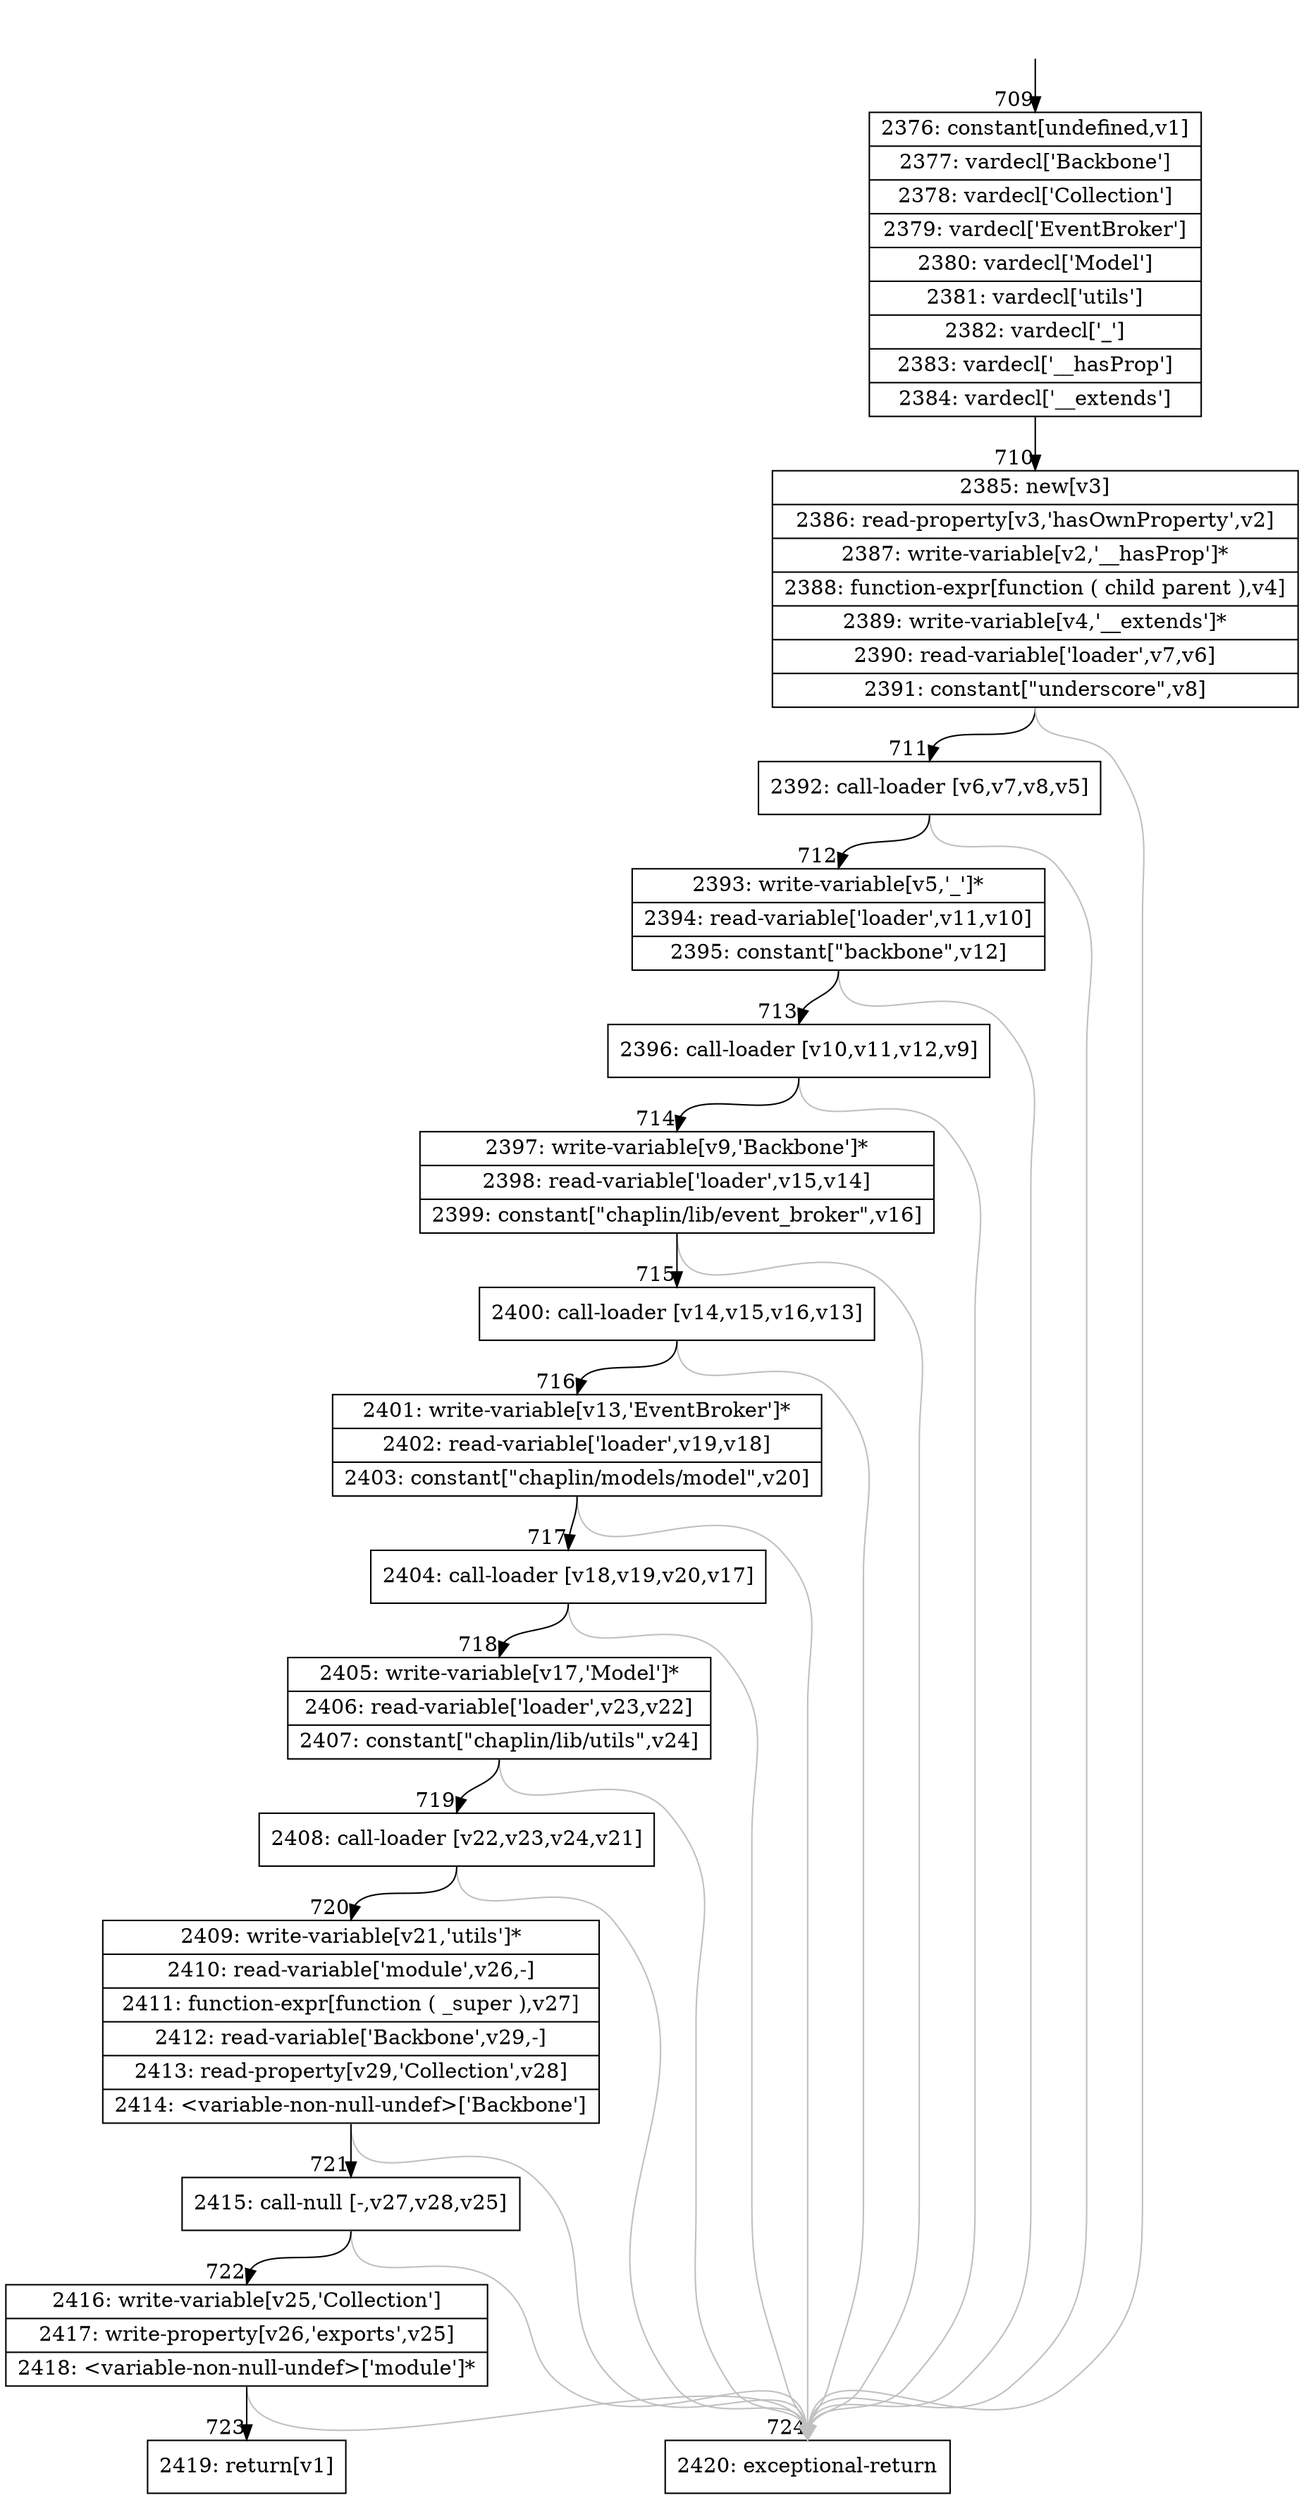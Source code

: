 digraph {
rankdir="TD"
BB_entry57[shape=none,label=""];
BB_entry57 -> BB709 [tailport=s, headport=n, headlabel="    709"]
BB709 [shape=record label="{2376: constant[undefined,v1]|2377: vardecl['Backbone']|2378: vardecl['Collection']|2379: vardecl['EventBroker']|2380: vardecl['Model']|2381: vardecl['utils']|2382: vardecl['_']|2383: vardecl['__hasProp']|2384: vardecl['__extends']}" ] 
BB709 -> BB710 [tailport=s, headport=n, headlabel="      710"]
BB710 [shape=record label="{2385: new[v3]|2386: read-property[v3,'hasOwnProperty',v2]|2387: write-variable[v2,'__hasProp']*|2388: function-expr[function ( child parent ),v4]|2389: write-variable[v4,'__extends']*|2390: read-variable['loader',v7,v6]|2391: constant[\"underscore\",v8]}" ] 
BB710 -> BB711 [tailport=s, headport=n, headlabel="      711"]
BB710 -> BB724 [tailport=s, headport=n, color=gray, headlabel="      724"]
BB711 [shape=record label="{2392: call-loader [v6,v7,v8,v5]}" ] 
BB711 -> BB712 [tailport=s, headport=n, headlabel="      712"]
BB711 -> BB724 [tailport=s, headport=n, color=gray]
BB712 [shape=record label="{2393: write-variable[v5,'_']*|2394: read-variable['loader',v11,v10]|2395: constant[\"backbone\",v12]}" ] 
BB712 -> BB713 [tailport=s, headport=n, headlabel="      713"]
BB712 -> BB724 [tailport=s, headport=n, color=gray]
BB713 [shape=record label="{2396: call-loader [v10,v11,v12,v9]}" ] 
BB713 -> BB714 [tailport=s, headport=n, headlabel="      714"]
BB713 -> BB724 [tailport=s, headport=n, color=gray]
BB714 [shape=record label="{2397: write-variable[v9,'Backbone']*|2398: read-variable['loader',v15,v14]|2399: constant[\"chaplin/lib/event_broker\",v16]}" ] 
BB714 -> BB715 [tailport=s, headport=n, headlabel="      715"]
BB714 -> BB724 [tailport=s, headport=n, color=gray]
BB715 [shape=record label="{2400: call-loader [v14,v15,v16,v13]}" ] 
BB715 -> BB716 [tailport=s, headport=n, headlabel="      716"]
BB715 -> BB724 [tailport=s, headport=n, color=gray]
BB716 [shape=record label="{2401: write-variable[v13,'EventBroker']*|2402: read-variable['loader',v19,v18]|2403: constant[\"chaplin/models/model\",v20]}" ] 
BB716 -> BB717 [tailport=s, headport=n, headlabel="      717"]
BB716 -> BB724 [tailport=s, headport=n, color=gray]
BB717 [shape=record label="{2404: call-loader [v18,v19,v20,v17]}" ] 
BB717 -> BB718 [tailport=s, headport=n, headlabel="      718"]
BB717 -> BB724 [tailport=s, headport=n, color=gray]
BB718 [shape=record label="{2405: write-variable[v17,'Model']*|2406: read-variable['loader',v23,v22]|2407: constant[\"chaplin/lib/utils\",v24]}" ] 
BB718 -> BB719 [tailport=s, headport=n, headlabel="      719"]
BB718 -> BB724 [tailport=s, headport=n, color=gray]
BB719 [shape=record label="{2408: call-loader [v22,v23,v24,v21]}" ] 
BB719 -> BB720 [tailport=s, headport=n, headlabel="      720"]
BB719 -> BB724 [tailport=s, headport=n, color=gray]
BB720 [shape=record label="{2409: write-variable[v21,'utils']*|2410: read-variable['module',v26,-]|2411: function-expr[function ( _super ),v27]|2412: read-variable['Backbone',v29,-]|2413: read-property[v29,'Collection',v28]|2414: \<variable-non-null-undef\>['Backbone']}" ] 
BB720 -> BB721 [tailport=s, headport=n, headlabel="      721"]
BB720 -> BB724 [tailport=s, headport=n, color=gray]
BB721 [shape=record label="{2415: call-null [-,v27,v28,v25]}" ] 
BB721 -> BB722 [tailport=s, headport=n, headlabel="      722"]
BB721 -> BB724 [tailport=s, headport=n, color=gray]
BB722 [shape=record label="{2416: write-variable[v25,'Collection']|2417: write-property[v26,'exports',v25]|2418: \<variable-non-null-undef\>['module']*}" ] 
BB722 -> BB723 [tailport=s, headport=n, headlabel="      723"]
BB722 -> BB724 [tailport=s, headport=n, color=gray]
BB723 [shape=record label="{2419: return[v1]}" ] 
BB724 [shape=record label="{2420: exceptional-return}" ] 
//#$~ 696
}
